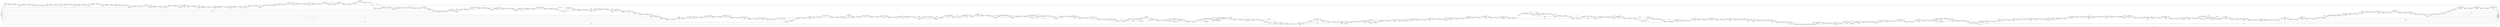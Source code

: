 digraph {
	graph [rankdir=LR]
	node [shape=rectangle]
	2 -> 5 [label=3292]
	2 -> 23 [label=50]
	5 -> 8 [label=40178]
	8 -> 23 [label=40259]
	23 -> 50 [label=40309]
	50 -> 71 [label=40259]
	50 -> 10628 [label=50]
	71 -> 100 [label=2559]
	71 -> 10631 [label=37750]
	100 -> 149 [label=40309]
	149 -> 170 [label=2559]
	149 -> 10668 [label=37750]
	170 -> 182 [label=3342]
	182 -> 243 [label=40309]
	243 -> 264 [label=2559]
	243 -> 10682 [label=37750]
	264 -> 270 [label=40253]
	270 -> 279 [label=40306]
	279 -> 300 [label=40309]
	300 -> 321 [label=2559]
	300 -> 10722 [label=37750]
	321 -> 324 [label=40303]
	321 -> 342 [label=6]
	324 -> 342 [label=40253]
	324 -> 345 [label=50]
	342 -> 345 [label=40259]
	345 -> 348 [label=40309]
	348 -> 369 [label=40259]
	348 -> 10762 [label=50]
	369 -> 375 [label=40309]
	375 -> 378 [label=3336]
	375 -> 396 [label=36973]
	378 -> 396 [label=2609]
	378 -> 399 [label=727]
	396 -> 399 [label=39582]
	399 -> 405 [label=40309]
	405 -> 426 [label=40259]
	405 -> 10782 [label=50]
	426 -> 435 [label=40309]
	435 -> 456 [label=2609]
	435 -> 12002 [label=37700]
	456 -> 468 [label=40309]
	468 -> 489 [label=2559]
	468 -> 10802 [label=37750]
	489 -> 517 [label=40309]
	517 -> 519 [label=40000]
	517 -> 582 [label=309]
	519 -> 522 [label=39992]
	519 -> 10820 [label=8]
	522 -> 543 [label=2559]
	522 -> 10808 [label=37433]
	543 -> 547 [label=3342]
	547 -> 549 [label=2617]
	547 -> 568 [label=725]
	549 -> 568 [label=39275]
	568 -> 572 [label=40000]
	572 -> 582 [label=39950]
	572 -> 593 [label=50]
	582 -> 591 [label=40259]
	591 -> 593 [label=3601]
	591 -> 614 [label=36658]
	593 -> 594 [label=3651]
	594 -> 614 [label=2876]
	594 -> 615 [label=775]
	614 -> 615 [label=39534]
	615 -> 619 [label=40309]
	619 -> 621 [label=3651]
	619 -> 640 [label=36658]
	621 -> 640 [label=3342]
	621 -> 645 [label=309]
	640 -> 645 [label=40000]
	645 -> 781 [label=40309]
	781 -> 787 [label=3732]
	781 -> 802 [label=36577]
	787 -> 794 [label=3729]
	787 -> 808 [label=3]
	794 -> 802 [label=3728]
	794 -> 815 [label=1]
	802 -> 808 [label=40305]
	808 -> 814 [label=40308]
	814 -> 815 [label=40258]
	814 -> 835 [label=50]
	815 -> 829 [label=40259]
	829 -> 835 [label=2567]
	829 -> 850 [label=37692]
	835 -> 850 [label=2617]
	850 -> 908 [label=40309]
	908 -> 929 [label=39919]
	908 -> 12104 [label=390]
	929 -> 939 [label=40309]
	939 -> 960 [label=3342]
	939 -> 12124 [label=36967]
	960 -> 999 [label=40309]
	999 -> 1020 [label=3732]
	999 -> 18081 [label=36577]
	1020 -> 1056 [label=40309]
	1056 -> 1077 [label=3342]
	1056 -> 12130 [label=36967]
	1077 -> 1083 [label=39919]
	1083 -> 1165 [label=40309]
	1165 -> 1186 [label=3643]
	1165 -> 12170 [label=36666]
	1186 -> 1342 [label=40309]
	1342 -> 1363 [label=2559]
	1342 -> 10902 [label=37750]
	1363 -> 1376 [label=40309]
	1376 -> 1 [label=50]
	1376 -> 1387 [label=40259]
	1387 -> 1405 [label=3292]
	1387 -> 1408 [label=36967]
	1405 -> 1408 [label=3288]
	1405 -> 1426 [label=4]
	1408 -> 1426 [label=40255]
	1426 -> 1543 [label=40259]
	1543 -> 1564 [label=40255]
	1543 -> 12642 [label=4]
	1564 -> 1585 [label=2559]
	1564 -> 12193 [label=37700]
	1585 -> 1606 [label=2559]
	1585 -> 12213 [label=37391]
	1606 -> 1636 [label=40259]
	1636 -> 1654 [label=40258]
	1636 -> 1657 [label=1]
	1654 -> 1657 [label=40257]
	1654 -> 1675 [label=1]
	1657 -> 1675 [label=40258]
	1675 -> 1723 [label=40259]
	1723 -> 1744 [label=3601]
	1723 -> 12250 [label=36658]
	1744 -> 1771 [label=40259]
	1771 -> 1792 [label=3682]
	1771 -> 18115 [label=36577]
	1792 -> 2079 [label=40259]
	2079 -> 2091 [label=3598]
	2079 -> 2103 [label=36658]
	2079 -> 12869 [label=3]
	2091 -> 2103 [label=3594]
	2091 -> 12869 [label=4]
	2103 -> 2109 [label=40252]
	2109 -> 2112 [label=3675]
	2109 -> 2130 [label=36577]
	2112 -> 2130 [label=3682]
	2130 -> 2148 [label=40259]
	2148 -> 2151 [label=40258]
	2148 -> 2169 [label=1]
	2151 -> 2155 [label=39533]
	2151 -> 2172 [label=725]
	2155 -> 1 [label=81]
	2155 -> 2169 [label=39452]
	2169 -> 2172 [label=39453]
	2172 -> 2223 [label=40178]
	2223 -> 2244 [label=40177]
	2223 -> 12702 [label=1]
	2244 -> 2274 [label=40178]
	2274 -> 2295 [label=40177]
	2274 -> 12722 [label=1]
	2295 -> 2344 [label=40178]
	2344 -> 2365 [label=3601]
	2344 -> 18155 [label=36577]
	2365 -> 2406 [label=40178]
	2406 -> 2419 [label=3601]
	2406 -> 2427 [label=36577]
	2419 -> 2427 [label=2876]
	2419 -> 2440 [label=725]
	2427 -> 2440 [label=39453]
	2440 -> 2457 [label=40178]
	2457 -> 2478 [label=3601]
	2457 -> 18195 [label=36577]
	2478 -> 2499 [label=40178]
	2499 -> 2520 [label=39453]
	2499 -> 18989 [label=725]
	2520 -> 2529 [label=40178]
	2529 -> 2550 [label=3601]
	2529 -> 18215 [label=36577]
	2550 -> 2586 [label=40178]
	2586 -> 2589 [label=39869]
	2586 -> 2607 [label=309]
	2589 -> 2607 [label=3292]
	2589 -> 2610 [label=36577]
	2607 -> 2610 [label=3601]
	2610 -> 2649 [label=40178]
	2649 -> 2670 [label=3292]
	2649 -> 18255 [label=36886]
	2670 -> 2709 [label=40178]
	2709 -> 2739 [label=3292]
	2709 -> 18284 [label=36886]
	2739 -> 2760 [label=40178]
	2760 -> 2781 [label=3292]
	2760 -> 18304 [label=36886]
	2781 -> 2805 [label=40178]
	2805 -> 2817 [label=2567]
	2805 -> 18313 [label=37611]
	2817 -> 2838 [label=2560]
	2817 -> 12889 [label=7]
	2838 -> 2859 [label=2560]
	2838 -> 12909 [label=1041]
	2859 -> 2880 [label=40178]
	2880 -> 2901 [label=3292]
	2880 -> 18364 [label=36886]
	2901 -> 2961 [label=40178]
	2961 -> 2988 [label=39869]
	2961 -> 18577 [label=309]
	2988 -> 3177 [label=40178]
	3177 -> 1 [label=1]
	3177 -> 3378 [label=40177]
	3378 -> 3399 [label=3600]
	3378 -> 18384 [label=36577]
	3399 -> 3492 [label=40177]
	3492 -> 3513 [label=39868]
	3492 -> 18597 [label=309]
	3513 -> 3540 [label=40177]
	3540 -> 1 [label=36573]
	3540 -> 3547 [label=3604]
	3547 -> 3568 [label=3291]
	3547 -> 18609 [label=313]
	3568 -> 3684 [label=3600]
	3684 -> 3687 [label=3598]
	3684 -> 3705 [label=2]
	3687 -> 3705 [label=3289]
	3687 -> 3708 [label=309]
	3705 -> 3708 [label=3291]
	3708 -> 3763 [label=3600]
	3763 -> 3784 [label=3291]
	3763 -> 18657 [label=309]
	3784 -> 3858 [label=3600]
	3858 -> 3897 [label=3291]
	3858 -> 18695 [label=309]
	3897 -> 3924 [label=3600]
	3924 -> 3963 [label=3291]
	3924 -> 18733 [label=309]
	3963 -> 4080 [label=3600]
	4080 -> 4101 [label=3291]
	4080 -> 18753 [label=309]
	4101 -> 4212 [label=3600]
	4212 -> 4227 [label=3291]
	4212 -> 4233 [label=309]
	4227 -> 1 [label=2]
	4227 -> 4233 [label=3289]
	4233 -> 4265 [label=3598]
	4265 -> 1 [label=3]
	4265 -> 4292 [label=3595]
	4292 -> 1 [label=725]
	4292 -> 4298 [label=2870]
	4298 -> 1 [label=2]
	4298 -> 4311 [label=2868]
	4311 -> 4332 [label=2559]
	4311 -> 18793 [label=309]
	4332 -> 4392 [label=2868]
	4392 -> 4413 [label=2559]
	4392 -> 18813 [label=309]
	4413 -> 4664 [label=2868]
	4664 -> 1 [label=309]
	4664 -> 5982 [label=2559]
	5982 -> 1 [label=2559]
	5983 -> 5984 [label=52]
	5984 -> 6005 [label=50]
	5984 -> 17248 [label=2]
	6005 -> 6068 [label=52]
	6068 -> 6117 [label=50]
	6068 -> 17296 [label=2]
	6117 -> 6122 [label=52]
	6122 -> 6197 [label=50]
	6122 -> 17370 [label=2]
	6197 -> 6233 [label=52]
	6233 -> 6308 [label=50]
	6233 -> 17444 [label=2]
	6308 -> 6362 [label=52]
	6362 -> 6383 [label=50]
	6362 -> 17464 [label=2]
	6383 -> 6590 [label=52]
	6590 -> 6632 [label=50]
	6590 -> 17505 [label=2]
	6632 -> 6659 [label=52]
	6659 -> 6680 [label=50]
	6659 -> 17525 [label=2]
	6680 -> 6689 [label=52]
	6689 -> 6710 [label=50]
	6689 -> 17545 [label=2]
	6710 -> 6746 [label=52]
	6746 -> 6762 [label=50]
	6746 -> 6767 [label=2]
	6762 -> 6767 [label=131]
	6767 -> 6770 [label=133]
	6770 -> 6778 [label=131]
	6770 -> 10915 [label=2]
	6778 -> 6799 [label=50]
	6778 -> 10915 [label=81]
	6799 -> 6824 [label=133]
	6824 -> 6845 [label=131]
	6824 -> 17605 [label=2]
	6845 -> 6848 [label=133]
	6848 -> 6869 [label=50]
	6848 -> 10926 [label=83]
	6869 -> 6873 [label=52]
	6873 -> 6881 [label=133]
	6881 -> 6902 [label=50]
	6881 -> 10966 [label=83]
	6902 -> 6911 [label=133]
	6911 -> 6932 [label=50]
	6911 -> 10986 [label=83]
	6932 -> 7024 [label=133]
	7024 -> 7045 [label=50]
	7024 -> 11006 [label=83]
	7045 -> 7228 [label=133]
	7228 -> 7270 [label=50]
	7228 -> 11047 [label=83]
	7270 -> 7318 [label=133]
	7318 -> 7339 [label=131]
	7318 -> 17641 [label=2]
	7339 -> 7345 [label=133]
	7345 -> 7378 [label=50]
	7345 -> 11079 [label=83]
	7378 -> 7408 [label=133]
	7408 -> 7417 [label=52]
	7408 -> 11100 [label=81]
	7417 -> 7438 [label=50]
	7417 -> 11100 [label=2]
	7438 -> 7474 [label=133]
	7474 -> 7495 [label=50]
	7474 -> 11128 [label=83]
	7495 -> 7504 [label=133]
	7504 -> 7522 [label=131]
	7504 -> 11131 [label=2]
	7522 -> 7543 [label=50]
	7522 -> 11131 [label=81]
	7543 -> 7558 [label=131]
	7558 -> 7675 [label=133]
	7675 -> 1 [label=2]
	7675 -> 7681 [label=131]
	7681 -> 7702 [label=50]
	7681 -> 11168 [label=81]
	7702 -> 7772 [label=131]
	7772 -> 7784 [label=50]
	7772 -> 7813 [label=81]
	7784 -> 7798 [label=51]
	7798 -> 7813 [label=50]
	7798 -> 11211 [label=1]
	7813 -> 7822 [label=131]
	7822 -> 7843 [label=50]
	7822 -> 11211 [label=81]
	7843 -> 7963 [label=132]
	7963 -> 7984 [label=51]
	7963 -> 11248 [label=81]
	7984 -> 8017 [label=132]
	8017 -> 8050 [label=51]
	8017 -> 11280 [label=81]
	8050 -> 8147 [label=132]
	8147 -> 8166 [label=36705]
	8166 -> 8219 [label=36709]
	8219 -> 8240 [label=50]
	8219 -> 11287 [label=36659]
	8240 -> 8247 [label=51]
	8247 -> 8277 [label=36709]
	8277 -> 8298 [label=51]
	8277 -> 11327 [label=36658]
	8298 -> 8439 [label=36709]
	8439 -> 8457 [label=36708]
	8439 -> 11330 [label=1]
	8457 -> 8478 [label=50]
	8457 -> 11330 [label=36658]
	8478 -> 8520 [label=36709]
	8520 -> 8526 [label=36708]
	8520 -> 11371 [label=1]
	8526 -> 8559 [label=50]
	8526 -> 11371 [label=36658]
	8559 -> 8634 [label=36709]
	8634 -> 8655 [label=51]
	8634 -> 11399 [label=36658]
	8655 -> 8667 [label=36709]
	8667 -> 8670 [label=132]
	8667 -> 11417 [label=36577]
	8670 -> 8691 [label=50]
	8670 -> 11411 [label=82]
	8691 -> 8703 [label=36708]
	8703 -> 8710 [label=36709]
	8710 -> 8718 [label=51]
	8710 -> 11440 [label=36658]
	8718 -> 8739 [label=50]
	8718 -> 11440 [label=1]
	8739 -> 8767 [label=36709]
	8767 -> 8784 [label=51]
	8767 -> 8788 [label=36658]
	8784 -> 8788 [label=50]
	8784 -> 8805 [label=1]
	8788 -> 8805 [label=36708]
	8805 -> 8826 [label=132]
	8805 -> 17872 [label=36577]
	8826 -> 8834 [label=36709]
	8834 -> 8868 [label=36711]
	8868 -> 8889 [label=36710]
	8868 -> 17693 [label=1]
	8889 -> 8899 [label=36714]
	8899 -> 8905 [label=37439]
	8905 -> 8913 [label=37441]
	8913 -> 8934 [label=37360]
	8913 -> 11487 [label=81]
	8934 -> 8955 [label=50]
	8934 -> 11507 [label=37391]
	8955 -> 9000 [label=37441]
	9000 -> 9021 [label=781]
	9000 -> 11527 [label=36660]
	9021 -> 9069 [label=37441]
	9069 -> 9090 [label=783]
	9069 -> 11547 [label=36658]
	9090 -> 9130 [label=37441]
	9130 -> 9151 [label=783]
	9130 -> 11567 [label=36658]
	9151 -> 9185 [label=37441]
	9185 -> 9206 [label=864]
	9185 -> 17892 [label=36577]
	9206 -> 9261 [label=37441]
	9261 -> 9282 [label=50]
	9261 -> 11572 [label=37391]
	9282 -> 9287 [label=37748]
	9287 -> 9413 [label=37750]
	9413 -> 9434 [label=37748]
	9413 -> 12453 [label=2]
	9434 -> 9447 [label=37750]
	9447 -> 9468 [label=1]
	9447 -> 11607 [label=37749]
	9468 -> 9506 [label=37750]
	9506 -> 9524 [label=37023]
	9506 -> 9545 [label=727]
	9524 -> 9545 [label=37022]
	9524 -> 19009 [label=1]
	9545 -> 9593 [label=37750]
	9593 -> 9614 [label=55]
	9593 -> 11627 [label=37695]
	9614 -> 9620 [label=37750]
	9620 -> 9641 [label=864]
	9620 -> 17912 [label=36886]
	9641 -> 9659 [label=37750]
	9659 -> 9680 [label=783]
	9659 -> 11647 [label=36967]
	9680 -> 9707 [label=37750]
	9707 -> 9731 [label=783]
	9707 -> 11674 [label=36967]
	9731 -> 9764 [label=50]
	9731 -> 11674 [label=733]
	9764 -> 9767 [label=1173]
	9767 -> 9788 [label=446]
	9767 -> 12778 [label=37304]
	9788 -> 9791 [label=37025]
	9791 -> 9812 [label=446]
	9791 -> 12795 [label=36579]
	9812 -> 9833 [label=37025]
	9812 -> 18873 [label=725]
	9833 -> 9971 [label=37750]
	9971 -> 9989 [label=37025]
	9971 -> 9992 [label=725]
	9989 -> 9992 [label=36944]
	9989 -> 10010 [label=81]
	9992 -> 9998 [label=37669]
	9998 -> 10010 [label=37668]
	9998 -> 10019 [label=1]
	10010 -> 10019 [label=37749]
	10019 -> 10058 [label=37750]
	10058 -> 10076 [label=58]
	10058 -> 11729 [label=37692]
	10076 -> 10097 [label=50]
	10076 -> 12478 [label=8]
	10097 -> 10111 [label=37748]
	10111 -> 10180 [label=37750]
	10180 -> 10201 [label=37441]
	10180 -> 18404 [label=309]
	10201 -> 10202 [label=37750]
	10202 -> 10223 [label=775]
	10202 -> 11781 [label=36975]
	10223 -> 10256 [label=37750]
	10256 -> 10277 [label=775]
	10256 -> 11787 [label=36975]
	10277 -> 10289 [label=37742]
	10289 -> 10298 [label=856]
	10289 -> 11822 [label=36886]
	10298 -> 10304 [label=864]
	10304 -> 10307 [label=783]
	10304 -> 11822 [label=81]
	10307 -> 10328 [label=775]
	10307 -> 12538 [label=8]
	10328 -> 10337 [label=783]
	10337 -> 10340 [label=37750]
	10340 -> 10370 [label=864]
	10340 -> 10376 [label=36886]
	10370 -> 10376 [label=138]
	10370 -> 12542 [label=726]
	10376 -> 10391 [label=37024]
	10391 -> 10395 [label=37749]
	10395 -> 10409 [label=37750]
	10409 -> 10418 [label=37745]
	10409 -> 10430 [label=5]
	10418 -> 10430 [label=50]
	10418 -> 11842 [label=37695]
	10430 -> 10439 [label=55]
	10439 -> 10454 [label=36941]
	10454 -> 10475 [label=37746]
	10454 -> 18833 [label=4]
	10475 -> 10493 [label=37750]
	10493 -> 10514 [label=50]
	10493 -> 11888 [label=37700]
	10514 -> 10571 [label=37750]
	10571 -> 10574 [label=864]
	10571 -> 5 [label=36886]
	10574 -> 2 [label=783]
	10574 -> 8 [label=81]
	10628 -> 71 [label=50]
	10631 -> 10652 [label=56]
	10631 -> 11928 [label=37694]
	10652 -> 100 [label=37750]
	10668 -> 170 [label=783]
	10668 -> 182 [label=36967]
	10682 -> 10691 [label=56]
	10682 -> 264 [label=37694]
	10691 -> 270 [label=53]
	10691 -> 279 [label=3]
	10722 -> 321 [label=37750]
	10762 -> 369 [label=50]
	10782 -> 426 [label=50]
	10802 -> 489 [label=37750]
	10808 -> 10820 [label=775]
	10808 -> 549 [label=36658]
	10820 -> 543 [label=783]
	10902 -> 1363 [label=37750]
	10915 -> 6799 [label=83]
	10926 -> 6873 [label=81]
	10926 -> 6869 [label=2]
	10966 -> 6902 [label=83]
	10986 -> 6932 [label=83]
	11006 -> 7045 [label=83]
	11047 -> 7270 [label=83]
	11079 -> 7378 [label=83]
	11100 -> 7438 [label=83]
	11128 -> 7495 [label=83]
	11131 -> 11143 [label=83]
	11143 -> 7543 [label=81]
	11143 -> 7558 [label=2]
	11168 -> 7702 [label=81]
	11211 -> 7843 [label=82]
	11248 -> 7984 [label=81]
	11280 -> 8050 [label=81]
	11287 -> 8247 [label=36658]
	11287 -> 8240 [label=1]
	11327 -> 8298 [label=36658]
	11330 -> 8478 [label=36659]
	11371 -> 8559 [label=36659]
	11399 -> 8655 [label=36658]
	11411 -> 11417 [label=81]
	11411 -> 8703 [label=1]
	11417 -> 8691 [label=36658]
	11440 -> 8739 [label=36659]
	11487 -> 8934 [label=81]
	11507 -> 8955 [label=37391]
	11527 -> 9021 [label=36660]
	11547 -> 9090 [label=36658]
	11567 -> 9151 [label=36658]
	11572 -> 11577 [label=37389]
	11572 -> 9287 [label=2]
	11577 -> 9282 [label=37698]
	11607 -> 9468 [label=37749]
	11627 -> 9614 [label=37695]
	11647 -> 9680 [label=36967]
	11674 -> 11686 [label=37700]
	11686 -> 9764 [label=1123]
	11686 -> 9767 [label=36577]
	11729 -> 11750 [label=81]
	11729 -> 12478 [label=37611]
	11750 -> 11755 [label=37700]
	11755 -> 10097 [label=37698]
	11755 -> 10111 [label=2]
	11781 -> 10223 [label=36975]
	11787 -> 10277 [label=36967]
	11787 -> 10298 [label=8]
	11822 -> 10337 [label=36967]
	11842 -> 11848 [label=36968]
	11842 -> 11863 [label=727]
	11848 -> 11863 [label=82]
	11848 -> 10439 [label=36886]
	11863 -> 10454 [label=809]
	11888 -> 10514 [label=37700]
	11928 -> 10652 [label=37694]
	12002 -> 456 [label=37700]
	12104 -> 929 [label=390]
	12124 -> 960 [label=36967]
	12130 -> 1083 [label=390]
	12130 -> 1077 [label=36577]
	12170 -> 1186 [label=36666]
	12193 -> 1585 [label=37391]
	12193 -> 12213 [label=309]
	12213 -> 1606 [label=37700]
	12250 -> 1744 [label=36658]
	12453 -> 9434 [label=2]
	12478 -> 11750 [label=37619]
	12538 -> 10328 [label=8]
	12542 -> 10395 [label=1]
	12542 -> 10391 [label=725]
	12642 -> 1564 [label=4]
	12702 -> 2244 [label=1]
	12722 -> 2295 [label=1]
	12778 -> 9788 [label=36579]
	12778 -> 12795 [label=725]
	12795 -> 9812 [label=37304]
	12869 -> 2112 [label=7]
	12889 -> 12898 [label=732]
	12889 -> 12909 [label=36577]
	12898 -> 2838 [label=1041]
	12909 -> 2859 [label=37618]
	17228 -> 5983 [label=2]
	17248 -> 6005 [label=2]
	17296 -> 6117 [label=2]
	17370 -> 6197 [label=2]
	17444 -> 6308 [label=2]
	17464 -> 6383 [label=2]
	17505 -> 6632 [label=2]
	17525 -> 6680 [label=2]
	17545 -> 6710 [label=2]
	17605 -> 6845 [label=2]
	17641 -> 7339 [label=2]
	17693 -> 8889 [label=4]
	17872 -> 8826 [label=36577]
	17892 -> 9206 [label=36577]
	17912 -> 9641 [label=36886]
	18081 -> 1020 [label=36577]
	18115 -> 1792 [label=36577]
	18155 -> 2365 [label=36577]
	18195 -> 2478 [label=36577]
	18215 -> 2550 [label=36577]
	18255 -> 2670 [label=36886]
	18284 -> 2739 [label=36886]
	18304 -> 2781 [label=36886]
	18313 -> 12889 [label=37302]
	18313 -> 12898 [label=309]
	18364 -> 2901 [label=36886]
	18384 -> 3399 [label=36577]
	18404 -> 10201 [label=309]
	18577 -> 2988 [label=309]
	18597 -> 3513 [label=309]
	18609 -> 1 [label=4]
	18609 -> 3568 [label=309]
	18657 -> 3784 [label=309]
	18695 -> 3897 [label=309]
	18733 -> 3963 [label=309]
	18753 -> 4101 [label=309]
	18793 -> 4332 [label=309]
	18813 -> 4413 [label=309]
	18833 -> 10475 [label=4]
	18873 -> 9833 [label=725]
	18989 -> 2520 [label=725]
	19009 -> 9545 [label=1]
	0 -> 2 [label=2559]
	0 -> 5983 [label=50]
	0 -> 6762 [label=81]
	0 -> 7784 [label=1]
	0 -> 8905 [label=2]
	0 -> 17693 [label=3]
	0 -> 8834 [label=2]
	0 -> 8147 [label=36573]
	0 -> 11577 [label=309]
	0 -> 8166 [label=4]
	0 -> 8899 [label=725]
	0 -> 17228 [label=2]
}
